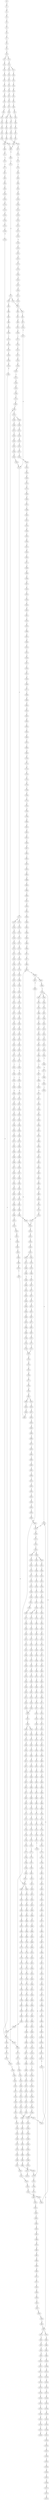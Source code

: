 strict digraph  {
	S0 -> S1 [ label = G ];
	S1 -> S2 [ label = A ];
	S2 -> S3 [ label = A ];
	S3 -> S4 [ label = C ];
	S4 -> S5 [ label = T ];
	S5 -> S6 [ label = T ];
	S6 -> S7 [ label = C ];
	S7 -> S8 [ label = A ];
	S8 -> S9 [ label = A ];
	S9 -> S10 [ label = C ];
	S10 -> S11 [ label = C ];
	S10 -> S12 [ label = T ];
	S11 -> S13 [ label = G ];
	S12 -> S14 [ label = G ];
	S13 -> S15 [ label = G ];
	S14 -> S16 [ label = G ];
	S14 -> S17 [ label = C ];
	S15 -> S18 [ label = C ];
	S16 -> S19 [ label = C ];
	S17 -> S20 [ label = C ];
	S18 -> S21 [ label = C ];
	S19 -> S22 [ label = C ];
	S20 -> S23 [ label = C ];
	S21 -> S24 [ label = C ];
	S22 -> S25 [ label = C ];
	S23 -> S26 [ label = T ];
	S24 -> S27 [ label = A ];
	S25 -> S28 [ label = A ];
	S26 -> S29 [ label = A ];
	S27 -> S30 [ label = G ];
	S28 -> S31 [ label = G ];
	S29 -> S32 [ label = G ];
	S30 -> S33 [ label = T ];
	S31 -> S34 [ label = G ];
	S32 -> S35 [ label = G ];
	S33 -> S36 [ label = T ];
	S34 -> S37 [ label = T ];
	S35 -> S38 [ label = T ];
	S36 -> S39 [ label = G ];
	S37 -> S40 [ label = G ];
	S38 -> S41 [ label = G ];
	S39 -> S42 [ label = T ];
	S40 -> S43 [ label = C ];
	S40 -> S44 [ label = G ];
	S41 -> S45 [ label = T ];
	S42 -> S46 [ label = G ];
	S43 -> S47 [ label = G ];
	S44 -> S48 [ label = G ];
	S45 -> S49 [ label = G ];
	S46 -> S50 [ label = C ];
	S47 -> S51 [ label = C ];
	S48 -> S52 [ label = C ];
	S49 -> S53 [ label = C ];
	S50 -> S54 [ label = G ];
	S51 -> S55 [ label = G ];
	S52 -> S56 [ label = T ];
	S53 -> S57 [ label = G ];
	S54 -> S58 [ label = T ];
	S55 -> S59 [ label = T ];
	S56 -> S60 [ label = T ];
	S57 -> S61 [ label = T ];
	S58 -> S62 [ label = C ];
	S59 -> S63 [ label = C ];
	S60 -> S64 [ label = C ];
	S61 -> S65 [ label = C ];
	S62 -> S66 [ label = G ];
	S63 -> S67 [ label = G ];
	S64 -> S68 [ label = G ];
	S65 -> S66 [ label = G ];
	S66 -> S69 [ label = A ];
	S67 -> S70 [ label = T ];
	S68 -> S71 [ label = A ];
	S69 -> S72 [ label = A ];
	S70 -> S73 [ label = G ];
	S71 -> S74 [ label = A ];
	S72 -> S75 [ label = C ];
	S73 -> S76 [ label = C ];
	S74 -> S77 [ label = C ];
	S75 -> S78 [ label = C ];
	S75 -> S79 [ label = A ];
	S76 -> S80 [ label = A ];
	S77 -> S81 [ label = A ];
	S78 -> S82 [ label = T ];
	S79 -> S83 [ label = C ];
	S80 -> S84 [ label = T ];
	S81 -> S85 [ label = C ];
	S82 -> S86 [ label = T ];
	S82 -> S87 [ label = G ];
	S83 -> S88 [ label = C ];
	S84 -> S89 [ label = C ];
	S85 -> S90 [ label = G ];
	S86 -> S91 [ label = C ];
	S87 -> S92 [ label = T ];
	S88 -> S93 [ label = C ];
	S89 -> S94 [ label = C ];
	S90 -> S95 [ label = C ];
	S91 -> S96 [ label = G ];
	S92 -> S97 [ label = C ];
	S93 -> S98 [ label = G ];
	S94 -> S99 [ label = G ];
	S95 -> S100 [ label = G ];
	S96 -> S101 [ label = T ];
	S97 -> S102 [ label = G ];
	S98 -> S103 [ label = T ];
	S99 -> S104 [ label = C ];
	S100 -> S105 [ label = C ];
	S101 -> S106 [ label = A ];
	S102 -> S107 [ label = C ];
	S103 -> S108 [ label = A ];
	S104 -> S109 [ label = A ];
	S105 -> S110 [ label = A ];
	S106 -> S111 [ label = C ];
	S107 -> S112 [ label = G ];
	S108 -> S113 [ label = C ];
	S109 -> S114 [ label = C ];
	S110 -> S115 [ label = C ];
	S111 -> S116 [ label = T ];
	S112 -> S117 [ label = C ];
	S113 -> S118 [ label = G ];
	S114 -> S119 [ label = G ];
	S115 -> S120 [ label = G ];
	S116 -> S121 [ label = T ];
	S117 -> S122 [ label = G ];
	S117 -> S123 [ label = A ];
	S118 -> S124 [ label = T ];
	S119 -> S125 [ label = T ];
	S120 -> S126 [ label = T ];
	S121 -> S127 [ label = C ];
	S122 -> S128 [ label = A ];
	S123 -> S129 [ label = A ];
	S124 -> S130 [ label = C ];
	S125 -> S131 [ label = C ];
	S126 -> S132 [ label = C ];
	S127 -> S133 [ label = A ];
	S128 -> S134 [ label = G ];
	S129 -> S135 [ label = C ];
	S130 -> S136 [ label = C ];
	S131 -> S137 [ label = G ];
	S132 -> S138 [ label = C ];
	S133 -> S139 [ label = A ];
	S134 -> S140 [ label = C ];
	S135 -> S141 [ label = C ];
	S136 -> S142 [ label = A ];
	S137 -> S143 [ label = A ];
	S138 -> S144 [ label = A ];
	S139 -> S145 [ label = G ];
	S140 -> S146 [ label = A ];
	S141 -> S147 [ label = C ];
	S142 -> S148 [ label = G ];
	S143 -> S149 [ label = G ];
	S144 -> S150 [ label = G ];
	S145 -> S151 [ label = C ];
	S146 -> S152 [ label = G ];
	S147 -> S153 [ label = G ];
	S148 -> S154 [ label = C ];
	S149 -> S155 [ label = C ];
	S150 -> S154 [ label = C ];
	S151 -> S156 [ label = G ];
	S152 -> S157 [ label = T ];
	S153 -> S158 [ label = T ];
	S154 -> S159 [ label = T ];
	S154 -> S160 [ label = G ];
	S155 -> S161 [ label = G ];
	S156 -> S162 [ label = A ];
	S157 -> S163 [ label = G ];
	S158 -> S164 [ label = A ];
	S159 -> S165 [ label = T ];
	S160 -> S166 [ label = A ];
	S161 -> S167 [ label = A ];
	S162 -> S168 [ label = G ];
	S163 -> S169 [ label = C ];
	S164 -> S170 [ label = C ];
	S165 -> S171 [ label = C ];
	S166 -> S172 [ label = G ];
	S167 -> S173 [ label = G ];
	S168 -> S174 [ label = T ];
	S169 -> S175 [ label = A ];
	S170 -> S176 [ label = A ];
	S171 -> S177 [ label = A ];
	S172 -> S178 [ label = T ];
	S173 -> S179 [ label = T ];
	S174 -> S180 [ label = C ];
	S175 -> S181 [ label = A ];
	S176 -> S182 [ label = G ];
	S177 -> S183 [ label = C ];
	S178 -> S184 [ label = C ];
	S179 -> S185 [ label = C ];
	S180 -> S186 [ label = C ];
	S181 -> S187 [ label = C ];
	S182 -> S188 [ label = C ];
	S183 -> S189 [ label = G ];
	S184 -> S186 [ label = C ];
	S184 -> S190 [ label = T ];
	S185 -> S191 [ label = G ];
	S186 -> S192 [ label = C ];
	S187 -> S193 [ label = A ];
	S188 -> S194 [ label = A ];
	S189 -> S195 [ label = C ];
	S190 -> S196 [ label = C ];
	S191 -> S197 [ label = A ];
	S192 -> S198 [ label = T ];
	S192 -> S199 [ label = G ];
	S193 -> S200 [ label = G ];
	S194 -> S201 [ label = G ];
	S195 -> S202 [ label = C ];
	S196 -> S203 [ label = G ];
	S197 -> S204 [ label = A ];
	S198 -> S205 [ label = C ];
	S199 -> S206 [ label = C ];
	S200 -> S207 [ label = C ];
	S201 -> S208 [ label = G ];
	S202 -> S209 [ label = C ];
	S203 -> S210 [ label = T ];
	S204 -> S211 [ label = C ];
	S205 -> S212 [ label = C ];
	S206 -> S213 [ label = C ];
	S207 -> S214 [ label = T ];
	S208 -> S215 [ label = T ];
	S209 -> S216 [ label = T ];
	S210 -> S217 [ label = C ];
	S211 -> S218 [ label = C ];
	S212 -> S219 [ label = G ];
	S213 -> S220 [ label = T ];
	S214 -> S221 [ label = A ];
	S215 -> S222 [ label = G ];
	S216 -> S223 [ label = T ];
	S217 -> S224 [ label = T ];
	S218 -> S82 [ label = T ];
	S219 -> S225 [ label = G ];
	S220 -> S226 [ label = G ];
	S221 -> S227 [ label = C ];
	S222 -> S228 [ label = C ];
	S223 -> S229 [ label = C ];
	S224 -> S230 [ label = G ];
	S225 -> S231 [ label = T ];
	S226 -> S232 [ label = T ];
	S227 -> S233 [ label = G ];
	S228 -> S234 [ label = A ];
	S229 -> S235 [ label = A ];
	S230 -> S236 [ label = T ];
	S231 -> S237 [ label = C ];
	S232 -> S238 [ label = C ];
	S233 -> S239 [ label = A ];
	S234 -> S240 [ label = C ];
	S235 -> S241 [ label = T ];
	S236 -> S242 [ label = T ];
	S237 -> S243 [ label = T ];
	S238 -> S244 [ label = G ];
	S239 -> S245 [ label = G ];
	S240 -> S246 [ label = G ];
	S241 -> S247 [ label = C ];
	S242 -> S248 [ label = C ];
	S243 -> S249 [ label = G ];
	S244 -> S250 [ label = C ];
	S245 -> S251 [ label = A ];
	S246 -> S252 [ label = C ];
	S247 -> S253 [ label = C ];
	S248 -> S254 [ label = C ];
	S249 -> S255 [ label = G ];
	S250 -> S112 [ label = G ];
	S251 -> S256 [ label = A ];
	S252 -> S257 [ label = G ];
	S253 -> S258 [ label = A ];
	S254 -> S259 [ label = G ];
	S255 -> S260 [ label = A ];
	S256 -> S261 [ label = C ];
	S257 -> S262 [ label = G ];
	S258 -> S263 [ label = G ];
	S259 -> S264 [ label = T ];
	S260 -> S265 [ label = G ];
	S261 -> S266 [ label = T ];
	S262 -> S267 [ label = T ];
	S263 -> S268 [ label = A ];
	S264 -> S269 [ label = G ];
	S265 -> S270 [ label = G ];
	S266 -> S271 [ label = G ];
	S267 -> S272 [ label = G ];
	S268 -> S273 [ label = A ];
	S269 -> S274 [ label = G ];
	S270 -> S275 [ label = G ];
	S271 -> S276 [ label = G ];
	S272 -> S277 [ label = C ];
	S273 -> S278 [ label = C ];
	S274 -> S279 [ label = C ];
	S275 -> S280 [ label = T ];
	S276 -> S281 [ label = C ];
	S277 -> S282 [ label = C ];
	S278 -> S283 [ label = C ];
	S279 -> S284 [ label = C ];
	S280 -> S285 [ label = G ];
	S281 -> S286 [ label = G ];
	S282 -> S287 [ label = G ];
	S283 -> S288 [ label = A ];
	S283 -> S289 [ label = G ];
	S284 -> S290 [ label = C ];
	S285 -> S291 [ label = T ];
	S286 -> S292 [ label = C ];
	S287 -> S293 [ label = C ];
	S288 -> S294 [ label = G ];
	S288 -> S295 [ label = C ];
	S289 -> S296 [ label = G ];
	S290 -> S297 [ label = G ];
	S291 -> S298 [ label = T ];
	S292 -> S299 [ label = A ];
	S293 -> S300 [ label = A ];
	S294 -> S301 [ label = A ];
	S295 -> S302 [ label = C ];
	S296 -> S303 [ label = A ];
	S297 -> S304 [ label = T ];
	S298 -> S305 [ label = C ];
	S299 -> S306 [ label = G ];
	S300 -> S307 [ label = A ];
	S301 -> S308 [ label = C ];
	S302 -> S309 [ label = A ];
	S303 -> S310 [ label = C ];
	S304 -> S311 [ label = C ];
	S305 -> S312 [ label = C ];
	S306 -> S313 [ label = C ];
	S307 -> S314 [ label = C ];
	S308 -> S315 [ label = T ];
	S309 -> S316 [ label = C ];
	S310 -> S317 [ label = G ];
	S311 -> S318 [ label = C ];
	S312 -> S319 [ label = A ];
	S313 -> S320 [ label = G ];
	S314 -> S321 [ label = C ];
	S315 -> S322 [ label = C ];
	S316 -> S323 [ label = C ];
	S317 -> S324 [ label = C ];
	S318 -> S325 [ label = A ];
	S319 -> S326 [ label = G ];
	S320 -> S327 [ label = G ];
	S321 -> S328 [ label = A ];
	S322 -> S329 [ label = C ];
	S323 -> S330 [ label = C ];
	S324 -> S331 [ label = C ];
	S325 -> S332 [ label = G ];
	S326 -> S333 [ label = C ];
	S327 -> S334 [ label = G ];
	S328 -> S335 [ label = G ];
	S329 -> S336 [ label = C ];
	S330 -> S337 [ label = C ];
	S331 -> S338 [ label = C ];
	S332 -> S339 [ label = T ];
	S333 -> S340 [ label = A ];
	S334 -> S341 [ label = T ];
	S335 -> S342 [ label = T ];
	S336 -> S343 [ label = A ];
	S337 -> S344 [ label = T ];
	S338 -> S345 [ label = A ];
	S339 -> S346 [ label = A ];
	S340 -> S347 [ label = G ];
	S341 -> S348 [ label = G ];
	S342 -> S349 [ label = C ];
	S343 -> S350 [ label = T ];
	S344 -> S351 [ label = T ];
	S345 -> S352 [ label = T ];
	S346 -> S353 [ label = G ];
	S347 -> S354 [ label = A ];
	S348 -> S355 [ label = C ];
	S349 -> S356 [ label = G ];
	S350 -> S357 [ label = C ];
	S351 -> S358 [ label = C ];
	S352 -> S359 [ label = C ];
	S353 -> S360 [ label = G ];
	S353 -> S361 [ label = C ];
	S354 -> S362 [ label = T ];
	S355 -> S363 [ label = C ];
	S356 -> S364 [ label = C ];
	S357 -> S365 [ label = T ];
	S358 -> S366 [ label = C ];
	S358 -> S367 [ label = G ];
	S359 -> S368 [ label = G ];
	S360 -> S369 [ label = G ];
	S361 -> S370 [ label = T ];
	S362 -> S371 [ label = A ];
	S363 -> S372 [ label = G ];
	S364 -> S373 [ label = G ];
	S365 -> S374 [ label = G ];
	S366 -> S375 [ label = T ];
	S367 -> S376 [ label = A ];
	S368 -> S377 [ label = T ];
	S369 -> S378 [ label = T ];
	S370 -> S379 [ label = C ];
	S371 -> S380 [ label = A ];
	S372 -> S381 [ label = C ];
	S373 -> S382 [ label = C ];
	S374 -> S383 [ label = C ];
	S375 -> S384 [ label = G ];
	S376 -> S385 [ label = T ];
	S377 -> S386 [ label = C ];
	S378 -> S387 [ label = C ];
	S379 -> S388 [ label = C ];
	S380 -> S389 [ label = A ];
	S381 -> S390 [ label = C ];
	S382 -> S391 [ label = A ];
	S383 -> S392 [ label = C ];
	S384 -> S393 [ label = T ];
	S385 -> S394 [ label = C ];
	S386 -> S395 [ label = C ];
	S387 -> S396 [ label = A ];
	S388 -> S397 [ label = A ];
	S389 -> S398 [ label = A ];
	S390 -> S399 [ label = G ];
	S391 -> S400 [ label = G ];
	S392 -> S401 [ label = A ];
	S393 -> S402 [ label = C ];
	S394 -> S403 [ label = G ];
	S395 -> S404 [ label = T ];
	S396 -> S405 [ label = C ];
	S397 -> S406 [ label = C ];
	S398 -> S407 [ label = A ];
	S399 -> S408 [ label = G ];
	S400 -> S409 [ label = C ];
	S401 -> S410 [ label = G ];
	S402 -> S411 [ label = C ];
	S403 -> S412 [ label = T ];
	S404 -> S413 [ label = C ];
	S405 -> S414 [ label = T ];
	S406 -> S415 [ label = C ];
	S407 -> S416 [ label = C ];
	S408 -> S417 [ label = T ];
	S409 -> S418 [ label = C ];
	S410 -> S419 [ label = T ];
	S411 -> S420 [ label = T ];
	S412 -> S421 [ label = T ];
	S413 -> S422 [ label = T ];
	S414 -> S423 [ label = C ];
	S415 -> S424 [ label = G ];
	S416 -> S425 [ label = T ];
	S417 -> S426 [ label = G ];
	S418 -> S427 [ label = G ];
	S419 -> S428 [ label = C ];
	S420 -> S429 [ label = T ];
	S421 -> S430 [ label = T ];
	S422 -> S431 [ label = T ];
	S423 -> S432 [ label = G ];
	S424 -> S433 [ label = G ];
	S425 -> S434 [ label = T ];
	S426 -> S435 [ label = G ];
	S427 -> S436 [ label = G ];
	S428 -> S437 [ label = G ];
	S429 -> S438 [ label = G ];
	S430 -> S439 [ label = G ];
	S431 -> S440 [ label = C ];
	S432 -> S441 [ label = C ];
	S433 -> S442 [ label = A ];
	S434 -> S443 [ label = T ];
	S435 -> S444 [ label = T ];
	S436 -> S445 [ label = T ];
	S437 -> S446 [ label = T ];
	S438 -> S447 [ label = T ];
	S439 -> S448 [ label = T ];
	S440 -> S449 [ label = T ];
	S441 -> S450 [ label = T ];
	S442 -> S451 [ label = C ];
	S443 -> S452 [ label = G ];
	S444 -> S453 [ label = G ];
	S445 -> S454 [ label = G ];
	S446 -> S455 [ label = A ];
	S447 -> S456 [ label = A ];
	S448 -> S457 [ label = A ];
	S449 -> S458 [ label = C ];
	S450 -> S459 [ label = T ];
	S451 -> S460 [ label = G ];
	S452 -> S461 [ label = C ];
	S453 -> S462 [ label = G ];
	S454 -> S463 [ label = G ];
	S455 -> S464 [ label = A ];
	S456 -> S465 [ label = G ];
	S457 -> S466 [ label = G ];
	S458 -> S467 [ label = G ];
	S459 -> S468 [ label = C ];
	S460 -> S469 [ label = T ];
	S461 -> S470 [ label = C ];
	S462 -> S471 [ label = A ];
	S463 -> S472 [ label = A ];
	S464 -> S473 [ label = G ];
	S465 -> S474 [ label = G ];
	S466 -> S475 [ label = G ];
	S467 -> S476 [ label = G ];
	S468 -> S477 [ label = A ];
	S469 -> S478 [ label = C ];
	S470 -> S479 [ label = G ];
	S471 -> S480 [ label = A ];
	S472 -> S481 [ label = A ];
	S473 -> S482 [ label = A ];
	S474 -> S483 [ label = A ];
	S475 -> S484 [ label = A ];
	S476 -> S485 [ label = A ];
	S477 -> S486 [ label = T ];
	S478 -> S487 [ label = G ];
	S479 -> S488 [ label = T ];
	S480 -> S489 [ label = C ];
	S481 -> S490 [ label = G ];
	S482 -> S491 [ label = C ];
	S483 -> S492 [ label = G ];
	S484 -> S493 [ label = A ];
	S485 -> S494 [ label = G ];
	S486 -> S495 [ label = C ];
	S487 -> S496 [ label = T ];
	S488 -> S497 [ label = A ];
	S489 -> S498 [ label = C ];
	S490 -> S499 [ label = A ];
	S491 -> S500 [ label = G ];
	S492 -> S501 [ label = A ];
	S493 -> S502 [ label = A ];
	S494 -> S503 [ label = A ];
	S495 -> S504 [ label = C ];
	S496 -> S505 [ label = G ];
	S497 -> S506 [ label = G ];
	S498 -> S507 [ label = T ];
	S499 -> S508 [ label = A ];
	S500 -> S509 [ label = G ];
	S501 -> S510 [ label = G ];
	S502 -> S511 [ label = G ];
	S503 -> S512 [ label = G ];
	S504 -> S258 [ label = A ];
	S505 -> S513 [ label = A ];
	S506 -> S514 [ label = C ];
	S507 -> S515 [ label = C ];
	S508 -> S516 [ label = C ];
	S509 -> S517 [ label = C ];
	S510 -> S518 [ label = G ];
	S511 -> S519 [ label = G ];
	S512 -> S520 [ label = G ];
	S513 -> S521 [ label = C ];
	S514 -> S522 [ label = C ];
	S515 -> S523 [ label = G ];
	S516 -> S524 [ label = G ];
	S517 -> S525 [ label = T ];
	S518 -> S526 [ label = T ];
	S519 -> S527 [ label = T ];
	S520 -> S528 [ label = T ];
	S521 -> S529 [ label = C ];
	S522 -> S530 [ label = G ];
	S523 -> S531 [ label = G ];
	S524 -> S532 [ label = G ];
	S525 -> S533 [ label = C ];
	S526 -> S534 [ label = C ];
	S527 -> S535 [ label = C ];
	S528 -> S534 [ label = C ];
	S529 -> S536 [ label = G ];
	S530 -> S537 [ label = G ];
	S531 -> S538 [ label = C ];
	S532 -> S539 [ label = C ];
	S533 -> S540 [ label = T ];
	S534 -> S541 [ label = C ];
	S535 -> S542 [ label = C ];
	S536 -> S543 [ label = G ];
	S537 -> S544 [ label = T ];
	S538 -> S545 [ label = A ];
	S539 -> S546 [ label = A ];
	S540 -> S547 [ label = C ];
	S541 -> S548 [ label = C ];
	S542 -> S549 [ label = C ];
	S543 -> S550 [ label = T ];
	S544 -> S551 [ label = G ];
	S545 -> S552 [ label = C ];
	S546 -> S553 [ label = C ];
	S547 -> S554 [ label = G ];
	S548 -> S555 [ label = A ];
	S548 -> S556 [ label = G ];
	S549 -> S557 [ label = G ];
	S550 -> S558 [ label = C ];
	S551 -> S559 [ label = A ];
	S552 -> S560 [ label = G ];
	S553 -> S561 [ label = C ];
	S553 -> S562 [ label = T ];
	S554 -> S563 [ label = A ];
	S555 -> S564 [ label = G ];
	S556 -> S565 [ label = G ];
	S557 -> S566 [ label = A ];
	S558 -> S567 [ label = G ];
	S559 -> S568 [ label = C ];
	S560 -> S569 [ label = C ];
	S561 -> S570 [ label = G ];
	S562 -> S571 [ label = G ];
	S563 -> S572 [ label = A ];
	S564 -> S573 [ label = A ];
	S565 -> S574 [ label = A ];
	S566 -> S575 [ label = A ];
	S567 -> S576 [ label = C ];
	S568 -> S577 [ label = G ];
	S569 -> S578 [ label = G ];
	S570 -> S579 [ label = G ];
	S571 -> S580 [ label = G ];
	S572 -> S581 [ label = G ];
	S573 -> S582 [ label = G ];
	S574 -> S583 [ label = G ];
	S575 -> S584 [ label = G ];
	S576 -> S585 [ label = G ];
	S577 -> S586 [ label = T ];
	S578 -> S587 [ label = C ];
	S579 -> S588 [ label = G ];
	S580 -> S589 [ label = G ];
	S581 -> S590 [ label = T ];
	S582 -> S591 [ label = C ];
	S583 -> S592 [ label = G ];
	S584 -> S593 [ label = T ];
	S585 -> S594 [ label = T ];
	S586 -> S595 [ label = G ];
	S587 -> S596 [ label = G ];
	S588 -> S597 [ label = A ];
	S589 -> S598 [ label = A ];
	S590 -> S599 [ label = C ];
	S591 -> S600 [ label = C ];
	S592 -> S601 [ label = C ];
	S593 -> S602 [ label = C ];
	S594 -> S603 [ label = A ];
	S595 -> S604 [ label = G ];
	S596 -> S605 [ label = C ];
	S596 -> S606 [ label = G ];
	S597 -> S607 [ label = A ];
	S598 -> S608 [ label = A ];
	S599 -> S609 [ label = G ];
	S600 -> S610 [ label = A ];
	S601 -> S611 [ label = G ];
	S602 -> S612 [ label = G ];
	S603 -> S613 [ label = G ];
	S604 -> S614 [ label = G ];
	S605 -> S615 [ label = G ];
	S606 -> S616 [ label = C ];
	S607 -> S617 [ label = T ];
	S608 -> S618 [ label = C ];
	S609 -> S619 [ label = C ];
	S610 -> S620 [ label = C ];
	S611 -> S621 [ label = T ];
	S612 -> S622 [ label = A ];
	S613 -> S623 [ label = C ];
	S614 -> S624 [ label = T ];
	S615 -> S625 [ label = T ];
	S616 -> S626 [ label = T ];
	S617 -> S627 [ label = T ];
	S618 -> S628 [ label = T ];
	S619 -> S629 [ label = G ];
	S620 -> S630 [ label = G ];
	S621 -> S631 [ label = G ];
	S622 -> S632 [ label = G ];
	S623 -> S633 [ label = C ];
	S624 -> S634 [ label = A ];
	S625 -> S635 [ label = C ];
	S626 -> S636 [ label = G ];
	S627 -> S637 [ label = G ];
	S628 -> S638 [ label = G ];
	S629 -> S639 [ label = G ];
	S630 -> S640 [ label = G ];
	S631 -> S641 [ label = G ];
	S632 -> S642 [ label = G ];
	S633 -> S643 [ label = G ];
	S634 -> S644 [ label = C ];
	S635 -> S645 [ label = G ];
	S636 -> S646 [ label = G ];
	S637 -> S647 [ label = A ];
	S638 -> S648 [ label = G ];
	S639 -> S649 [ label = C ];
	S640 -> S650 [ label = T ];
	S641 -> S651 [ label = T ];
	S642 -> S652 [ label = T ];
	S643 -> S653 [ label = C ];
	S644 -> S654 [ label = T ];
	S645 -> S655 [ label = A ];
	S646 -> S656 [ label = A ];
	S647 -> S657 [ label = A ];
	S648 -> S658 [ label = A ];
	S649 -> S659 [ label = T ];
	S650 -> S660 [ label = T ];
	S651 -> S661 [ label = A ];
	S652 -> S662 [ label = A ];
	S653 -> S663 [ label = T ];
	S654 -> S664 [ label = A ];
	S655 -> S665 [ label = C ];
	S656 -> S666 [ label = A ];
	S657 -> S667 [ label = C ];
	S658 -> S668 [ label = C ];
	S659 -> S669 [ label = A ];
	S660 -> S670 [ label = A ];
	S661 -> S671 [ label = T ];
	S662 -> S672 [ label = T ];
	S663 -> S673 [ label = G ];
	S664 -> S674 [ label = T ];
	S665 -> S675 [ label = G ];
	S666 -> S676 [ label = T ];
	S667 -> S677 [ label = C ];
	S668 -> S678 [ label = C ];
	S669 -> S679 [ label = T ];
	S670 -> S680 [ label = C ];
	S671 -> S681 [ label = G ];
	S672 -> S682 [ label = A ];
	S673 -> S683 [ label = G ];
	S674 -> S684 [ label = T ];
	S675 -> S685 [ label = C ];
	S676 -> S686 [ label = G ];
	S677 -> S687 [ label = C ];
	S678 -> S688 [ label = C ];
	S679 -> S689 [ label = A ];
	S680 -> S690 [ label = T ];
	S681 -> S691 [ label = A ];
	S682 -> S692 [ label = A ];
	S683 -> S693 [ label = A ];
	S684 -> S694 [ label = G ];
	S685 -> S695 [ label = G ];
	S686 -> S696 [ label = G ];
	S687 -> S697 [ label = G ];
	S688 -> S698 [ label = G ];
	S689 -> S699 [ label = G ];
	S690 -> S700 [ label = G ];
	S691 -> S701 [ label = G ];
	S692 -> S702 [ label = G ];
	S693 -> S703 [ label = A ];
	S694 -> S704 [ label = G ];
	S695 -> S705 [ label = C ];
	S696 -> S706 [ label = G ];
	S697 -> S707 [ label = T ];
	S698 -> S708 [ label = T ];
	S699 -> S709 [ label = T ];
	S700 -> S710 [ label = C ];
	S701 -> S711 [ label = C ];
	S702 -> S712 [ label = T ];
	S703 -> S713 [ label = G ];
	S704 -> S714 [ label = A ];
	S705 -> S715 [ label = C ];
	S706 -> S716 [ label = G ];
	S707 -> S717 [ label = C ];
	S708 -> S718 [ label = C ];
	S709 -> S719 [ label = A ];
	S710 -> S720 [ label = A ];
	S711 -> S721 [ label = G ];
	S712 -> S722 [ label = C ];
	S713 -> S723 [ label = A ];
	S714 -> S724 [ label = A ];
	S715 -> S725 [ label = T ];
	S716 -> S726 [ label = T ];
	S717 -> S727 [ label = T ];
	S718 -> S728 [ label = T ];
	S719 -> S729 [ label = G ];
	S720 -> S730 [ label = G ];
	S721 -> S731 [ label = G ];
	S722 -> S732 [ label = G ];
	S723 -> S733 [ label = A ];
	S724 -> S734 [ label = C ];
	S725 -> S735 [ label = C ];
	S726 -> S736 [ label = C ];
	S727 -> S737 [ label = C ];
	S728 -> S737 [ label = C ];
	S729 -> S738 [ label = C ];
	S730 -> S739 [ label = A ];
	S731 -> S740 [ label = T ];
	S732 -> S741 [ label = T ];
	S733 -> S516 [ label = C ];
	S734 -> S742 [ label = G ];
	S735 -> S743 [ label = G ];
	S736 -> S744 [ label = C ];
	S737 -> S745 [ label = G ];
	S738 -> S746 [ label = C ];
	S739 -> S747 [ label = C ];
	S740 -> S748 [ label = C ];
	S741 -> S749 [ label = G ];
	S742 -> S750 [ label = G ];
	S743 -> S751 [ label = G ];
	S744 -> S752 [ label = G ];
	S745 -> S753 [ label = G ];
	S746 -> S754 [ label = G ];
	S747 -> S755 [ label = G ];
	S748 -> S756 [ label = G ];
	S749 -> S757 [ label = G ];
	S750 -> S758 [ label = T ];
	S751 -> S759 [ label = G ];
	S752 -> S760 [ label = C ];
	S753 -> S761 [ label = C ];
	S754 -> S762 [ label = A ];
	S755 -> S763 [ label = G ];
	S756 -> S764 [ label = C ];
	S757 -> S765 [ label = T ];
	S758 -> S766 [ label = A ];
	S759 -> S767 [ label = C ];
	S760 -> S768 [ label = C ];
	S761 -> S769 [ label = A ];
	S762 -> S770 [ label = A ];
	S763 -> S771 [ label = A ];
	S764 -> S772 [ label = A ];
	S765 -> S773 [ label = A ];
	S766 -> S774 [ label = C ];
	S767 -> S775 [ label = T ];
	S768 -> S776 [ label = G ];
	S769 -> S777 [ label = C ];
	S770 -> S778 [ label = A ];
	S771 -> S779 [ label = C ];
	S772 -> S780 [ label = C ];
	S773 -> S781 [ label = C ];
	S774 -> S782 [ label = G ];
	S775 -> S783 [ label = C ];
	S776 -> S784 [ label = G ];
	S777 -> S785 [ label = C ];
	S778 -> S786 [ label = C ];
	S779 -> S787 [ label = A ];
	S780 -> S788 [ label = G ];
	S781 -> S789 [ label = C ];
	S782 -> S790 [ label = A ];
	S783 -> S791 [ label = A ];
	S784 -> S792 [ label = A ];
	S785 -> S793 [ label = G ];
	S786 -> S794 [ label = C ];
	S787 -> S795 [ label = C ];
	S788 -> S796 [ label = C ];
	S789 -> S797 [ label = G ];
	S790 -> S798 [ label = A ];
	S791 -> S799 [ label = C ];
	S792 -> S800 [ label = A ];
	S793 -> S801 [ label = A ];
	S794 -> S802 [ label = C ];
	S795 -> S803 [ label = A ];
	S796 -> S804 [ label = G ];
	S797 -> S805 [ label = G ];
	S798 -> S806 [ label = G ];
	S799 -> S807 [ label = G ];
	S800 -> S808 [ label = C ];
	S801 -> S809 [ label = G ];
	S801 -> S810 [ label = A ];
	S802 -> S811 [ label = C ];
	S803 -> S812 [ label = C ];
	S804 -> S813 [ label = C ];
	S805 -> S814 [ label = T ];
	S806 -> S815 [ label = A ];
	S807 -> S816 [ label = T ];
	S808 -> S817 [ label = T ];
	S809 -> S818 [ label = T ];
	S810 -> S819 [ label = T ];
	S811 -> S820 [ label = G ];
	S812 -> S821 [ label = C ];
	S813 -> S596 [ label = G ];
	S814 -> S822 [ label = G ];
	S815 -> S823 [ label = A ];
	S816 -> S824 [ label = C ];
	S817 -> S825 [ label = G ];
	S818 -> S826 [ label = C ];
	S819 -> S827 [ label = G ];
	S820 -> S828 [ label = A ];
	S821 -> S829 [ label = T ];
	S822 -> S830 [ label = G ];
	S823 -> S831 [ label = G ];
	S824 -> S832 [ label = C ];
	S825 -> S833 [ label = C ];
	S826 -> S834 [ label = C ];
	S827 -> S835 [ label = T ];
	S828 -> S836 [ label = C ];
	S829 -> S837 [ label = C ];
	S830 -> S838 [ label = T ];
	S831 -> S839 [ label = T ];
	S832 -> S840 [ label = A ];
	S833 -> S841 [ label = A ];
	S834 -> S842 [ label = A ];
	S835 -> S843 [ label = A ];
	S836 -> S844 [ label = T ];
	S837 -> S845 [ label = T ];
	S838 -> S846 [ label = T ];
	S839 -> S847 [ label = G ];
	S840 -> S150 [ label = G ];
	S841 -> S848 [ label = A ];
	S842 -> S849 [ label = G ];
	S843 -> S850 [ label = G ];
	S844 -> S851 [ label = A ];
	S845 -> S852 [ label = A ];
	S846 -> S853 [ label = A ];
	S847 -> S854 [ label = T ];
	S848 -> S855 [ label = C ];
	S849 -> S856 [ label = T ];
	S849 -> S857 [ label = C ];
	S850 -> S858 [ label = T ];
	S851 -> S859 [ label = G ];
	S852 -> S860 [ label = G ];
	S853 -> S861 [ label = G ];
	S854 -> S862 [ label = C ];
	S855 -> S863 [ label = C ];
	S856 -> S864 [ label = A ];
	S857 -> S865 [ label = T ];
	S858 -> S866 [ label = T ];
	S859 -> S867 [ label = A ];
	S860 -> S868 [ label = A ];
	S861 -> S869 [ label = A ];
	S862 -> S870 [ label = C ];
	S863 -> S871 [ label = A ];
	S864 -> S353 [ label = G ];
	S865 -> S165 [ label = T ];
	S866 -> S872 [ label = T ];
	S867 -> S873 [ label = A ];
	S868 -> S874 [ label = A ];
	S869 -> S875 [ label = A ];
	S870 -> S876 [ label = T ];
	S871 -> S877 [ label = G ];
	S872 -> S878 [ label = C ];
	S873 -> S879 [ label = T ];
	S874 -> S880 [ label = C ];
	S875 -> S881 [ label = G ];
	S876 -> S882 [ label = G ];
	S877 -> S883 [ label = A ];
	S878 -> S884 [ label = A ];
	S879 -> S885 [ label = C ];
	S880 -> S886 [ label = G ];
	S881 -> S887 [ label = G ];
	S882 -> S888 [ label = G ];
	S883 -> S889 [ label = A ];
	S884 -> S890 [ label = C ];
	S885 -> S891 [ label = G ];
	S886 -> S892 [ label = A ];
	S887 -> S893 [ label = G ];
	S888 -> S894 [ label = C ];
	S889 -> S895 [ label = C ];
	S890 -> S896 [ label = T ];
	S891 -> S897 [ label = G ];
	S892 -> S898 [ label = G ];
	S893 -> S899 [ label = G ];
	S894 -> S900 [ label = C ];
	S895 -> S901 [ label = A ];
	S896 -> S902 [ label = C ];
	S897 -> S903 [ label = G ];
	S898 -> S904 [ label = G ];
	S899 -> S905 [ label = G ];
	S900 -> S906 [ label = T ];
	S901 -> S907 [ label = G ];
	S902 -> S908 [ label = C ];
	S903 -> S909 [ label = T ];
	S904 -> S910 [ label = T ];
	S905 -> S911 [ label = T ];
	S906 -> S912 [ label = G ];
	S907 -> S913 [ label = C ];
	S908 -> S914 [ label = T ];
	S909 -> S915 [ label = A ];
	S910 -> S916 [ label = G ];
	S911 -> S917 [ label = C ];
	S912 -> S918 [ label = G ];
	S913 -> S919 [ label = C ];
	S914 -> S920 [ label = T ];
	S915 -> S921 [ label = T ];
	S916 -> S922 [ label = T ];
	S917 -> S923 [ label = C ];
	S918 -> S924 [ label = G ];
	S919 -> S925 [ label = G ];
	S920 -> S926 [ label = T ];
	S921 -> S927 [ label = C ];
	S922 -> S928 [ label = C ];
	S923 -> S929 [ label = G ];
	S924 -> S930 [ label = T ];
	S925 -> S931 [ label = T ];
	S926 -> S932 [ label = C ];
	S927 -> S933 [ label = C ];
	S928 -> S934 [ label = C ];
	S929 -> S935 [ label = T ];
	S930 -> S936 [ label = C ];
	S931 -> S937 [ label = C ];
	S932 -> S938 [ label = A ];
	S933 -> S939 [ label = C ];
	S934 -> S940 [ label = C ];
	S935 -> S941 [ label = C ];
	S936 -> S942 [ label = C ];
	S937 -> S943 [ label = C ];
	S938 -> S944 [ label = T ];
	S939 -> S945 [ label = G ];
	S940 -> S946 [ label = T ];
	S941 -> S947 [ label = G ];
	S942 -> S948 [ label = C ];
	S943 -> S949 [ label = T ];
	S944 -> S950 [ label = C ];
	S945 -> S951 [ label = A ];
	S946 -> S952 [ label = G ];
	S947 -> S953 [ label = G ];
	S948 -> S954 [ label = G ];
	S949 -> S955 [ label = C ];
	S950 -> S956 [ label = C ];
	S951 -> S957 [ label = A ];
	S952 -> S958 [ label = T ];
	S953 -> S959 [ label = A ];
	S954 -> S960 [ label = A ];
	S955 -> S961 [ label = T ];
	S956 -> S962 [ label = A ];
	S957 -> S963 [ label = A ];
	S958 -> S964 [ label = C ];
	S959 -> S965 [ label = A ];
	S960 -> S966 [ label = G ];
	S961 -> S967 [ label = G ];
	S962 -> S263 [ label = G ];
	S963 -> S968 [ label = G ];
	S964 -> S969 [ label = C ];
	S965 -> S970 [ label = C ];
	S966 -> S971 [ label = T ];
	S967 -> S972 [ label = T ];
	S968 -> S973 [ label = T ];
	S969 -> S974 [ label = T ];
	S970 -> S975 [ label = A ];
	S970 -> S976 [ label = T ];
	S971 -> S977 [ label = C ];
	S972 -> S978 [ label = C ];
	S973 -> S979 [ label = G ];
	S974 -> S980 [ label = A ];
	S975 -> S981 [ label = G ];
	S976 -> S982 [ label = A ];
	S977 -> S983 [ label = C ];
	S978 -> S984 [ label = G ];
	S979 -> S985 [ label = T ];
	S980 -> S986 [ label = C ];
	S981 -> S987 [ label = G ];
	S982 -> S988 [ label = C ];
	S983 -> S842 [ label = A ];
	S984 -> S989 [ label = T ];
	S985 -> S990 [ label = C ];
	S986 -> S991 [ label = T ];
	S987 -> S992 [ label = A ];
	S988 -> S993 [ label = A ];
	S989 -> S994 [ label = G ];
	S990 -> S995 [ label = G ];
	S991 -> S996 [ label = A ];
	S992 -> S997 [ label = A ];
	S993 -> S998 [ label = A ];
	S994 -> S999 [ label = G ];
	S995 -> S1000 [ label = T ];
	S996 -> S1001 [ label = C ];
	S997 -> S1002 [ label = T ];
	S998 -> S1003 [ label = C ];
	S999 -> S1004 [ label = T ];
	S1000 -> S1005 [ label = C ];
	S1001 -> S1006 [ label = C ];
	S1002 -> S1007 [ label = A ];
	S1003 -> S1008 [ label = G ];
	S1004 -> S773 [ label = A ];
	S1005 -> S1009 [ label = G ];
	S1006 -> S1010 [ label = A ];
	S1007 -> S1011 [ label = G ];
	S1008 -> S1012 [ label = A ];
	S1009 -> S1013 [ label = G ];
	S1010 -> S1014 [ label = G ];
	S1011 -> S1015 [ label = T ];
	S1012 -> S1016 [ label = A ];
	S1013 -> S1017 [ label = A ];
	S1014 -> S1018 [ label = G ];
	S1015 -> S1019 [ label = C ];
	S1016 -> S1020 [ label = A ];
	S1017 -> S1021 [ label = A ];
	S1018 -> S1022 [ label = A ];
	S1019 -> S1023 [ label = T ];
	S1020 -> S1024 [ label = A ];
	S1021 -> S970 [ label = C ];
	S1022 -> S1025 [ label = G ];
	S1023 -> S1026 [ label = C ];
	S1024 -> S1027 [ label = C ];
	S1025 -> S1028 [ label = A ];
	S1026 -> S1029 [ label = T ];
	S1027 -> S1030 [ label = A ];
	S1028 -> S1031 [ label = G ];
	S1029 -> S1032 [ label = C ];
	S1030 -> S1033 [ label = G ];
	S1031 -> S1034 [ label = T ];
	S1032 -> S1035 [ label = T ];
	S1033 -> S1036 [ label = A ];
	S1034 -> S1037 [ label = C ];
	S1035 -> S1038 [ label = G ];
	S1036 -> S1039 [ label = A ];
	S1037 -> S1040 [ label = A ];
	S1038 -> S1041 [ label = A ];
	S1039 -> S1042 [ label = G ];
	S1040 -> S1043 [ label = G ];
	S1041 -> S1044 [ label = G ];
	S1042 -> S1045 [ label = G ];
	S1043 -> S1046 [ label = G ];
	S1044 -> S1047 [ label = T ];
	S1045 -> S1048 [ label = G ];
	S1046 -> S1049 [ label = A ];
	S1047 -> S1050 [ label = A ];
	S1048 -> S1051 [ label = G ];
	S1049 -> S1052 [ label = C ];
	S1051 -> S1053 [ label = T ];
	S1052 -> S1054 [ label = C ];
	S1053 -> S1055 [ label = C ];
	S1054 -> S1056 [ label = A ];
	S1055 -> S1057 [ label = T ];
	S1056 -> S1058 [ label = G ];
	S1057 -> S1059 [ label = C ];
	S1058 -> S1060 [ label = T ];
	S1059 -> S1061 [ label = T ];
	S1060 -> S1062 [ label = C ];
	S1061 -> S1063 [ label = C ];
	S1062 -> S1064 [ label = T ];
	S1063 -> S1065 [ label = G ];
	S1064 -> S1066 [ label = C ];
	S1065 -> S1067 [ label = T ];
	S1066 -> S1068 [ label = T ];
	S1067 -> S1069 [ label = G ];
	S1068 -> S1070 [ label = G ];
	S1069 -> S1071 [ label = G ];
	S1070 -> S1072 [ label = T ];
	S1071 -> S1073 [ label = T ];
	S1072 -> S1074 [ label = A ];
	S1073 -> S1075 [ label = A ];
}
